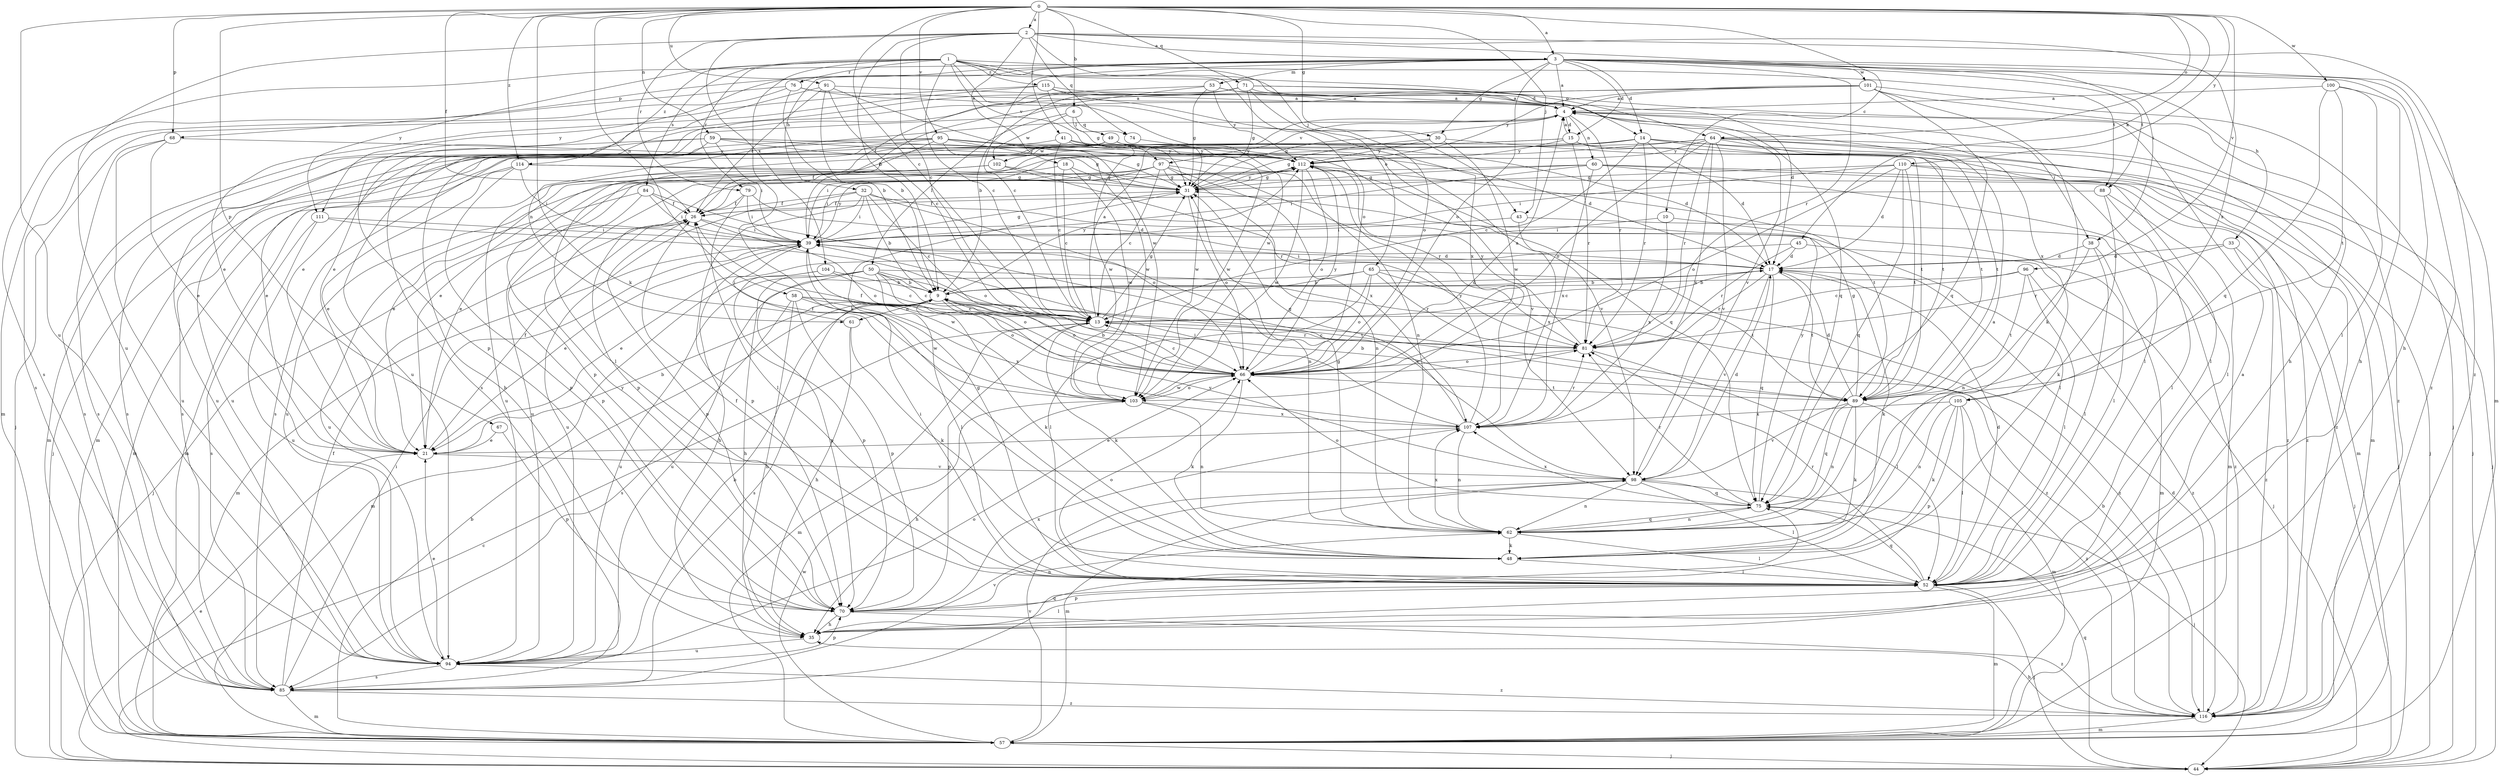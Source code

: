 strict digraph  {
0;
1;
2;
3;
4;
6;
9;
10;
13;
14;
15;
17;
18;
21;
26;
30;
31;
32;
33;
35;
38;
39;
41;
43;
44;
45;
48;
49;
50;
52;
53;
57;
58;
59;
60;
61;
62;
64;
65;
66;
67;
68;
70;
71;
74;
75;
76;
79;
81;
84;
85;
88;
89;
91;
94;
95;
96;
97;
98;
100;
101;
102;
103;
104;
105;
107;
110;
111;
112;
114;
115;
116;
0 -> 2  [label=a];
0 -> 3  [label=a];
0 -> 6  [label=b];
0 -> 10  [label=c];
0 -> 13  [label=c];
0 -> 26  [label=f];
0 -> 30  [label=g];
0 -> 41  [label=j];
0 -> 43  [label=j];
0 -> 45  [label=k];
0 -> 48  [label=k];
0 -> 58  [label=n];
0 -> 59  [label=n];
0 -> 64  [label=o];
0 -> 67  [label=p];
0 -> 68  [label=p];
0 -> 71  [label=q];
0 -> 91  [label=u];
0 -> 94  [label=u];
0 -> 95  [label=v];
0 -> 96  [label=v];
0 -> 100  [label=w];
0 -> 110  [label=y];
0 -> 114  [label=z];
1 -> 13  [label=c];
1 -> 14  [label=d];
1 -> 48  [label=k];
1 -> 64  [label=o];
1 -> 65  [label=o];
1 -> 66  [label=o];
1 -> 76  [label=r];
1 -> 79  [label=r];
1 -> 84  [label=s];
1 -> 88  [label=t];
1 -> 97  [label=v];
1 -> 111  [label=y];
1 -> 114  [label=z];
1 -> 115  [label=z];
2 -> 3  [label=a];
2 -> 9  [label=b];
2 -> 13  [label=c];
2 -> 18  [label=e];
2 -> 38  [label=i];
2 -> 43  [label=j];
2 -> 74  [label=q];
2 -> 79  [label=r];
2 -> 94  [label=u];
2 -> 104  [label=x];
2 -> 105  [label=x];
2 -> 116  [label=z];
3 -> 4  [label=a];
3 -> 13  [label=c];
3 -> 14  [label=d];
3 -> 15  [label=d];
3 -> 30  [label=g];
3 -> 32  [label=h];
3 -> 33  [label=h];
3 -> 35  [label=h];
3 -> 53  [label=m];
3 -> 57  [label=m];
3 -> 66  [label=o];
3 -> 68  [label=p];
3 -> 81  [label=r];
3 -> 85  [label=s];
3 -> 88  [label=t];
3 -> 101  [label=w];
3 -> 111  [label=y];
3 -> 116  [label=z];
4 -> 15  [label=d];
4 -> 31  [label=g];
4 -> 38  [label=i];
4 -> 60  [label=n];
4 -> 61  [label=n];
4 -> 81  [label=r];
4 -> 97  [label=v];
4 -> 105  [label=x];
6 -> 49  [label=l];
6 -> 50  [label=l];
6 -> 74  [label=q];
6 -> 102  [label=w];
9 -> 13  [label=c];
9 -> 17  [label=d];
9 -> 48  [label=k];
9 -> 61  [label=n];
9 -> 66  [label=o];
9 -> 85  [label=s];
9 -> 98  [label=v];
9 -> 112  [label=y];
10 -> 39  [label=i];
10 -> 52  [label=l];
10 -> 107  [label=x];
13 -> 4  [label=a];
13 -> 31  [label=g];
13 -> 48  [label=k];
13 -> 57  [label=m];
13 -> 70  [label=p];
13 -> 81  [label=r];
14 -> 13  [label=c];
14 -> 17  [label=d];
14 -> 39  [label=i];
14 -> 44  [label=j];
14 -> 52  [label=l];
14 -> 70  [label=p];
14 -> 81  [label=r];
14 -> 89  [label=t];
14 -> 102  [label=w];
15 -> 4  [label=a];
15 -> 52  [label=l];
15 -> 81  [label=r];
15 -> 85  [label=s];
15 -> 89  [label=t];
15 -> 94  [label=u];
15 -> 112  [label=y];
17 -> 9  [label=b];
17 -> 13  [label=c];
17 -> 39  [label=i];
17 -> 48  [label=k];
17 -> 75  [label=q];
17 -> 81  [label=r];
17 -> 89  [label=t];
17 -> 98  [label=v];
18 -> 13  [label=c];
18 -> 31  [label=g];
18 -> 94  [label=u];
18 -> 103  [label=w];
21 -> 9  [label=b];
21 -> 26  [label=f];
21 -> 98  [label=v];
26 -> 39  [label=i];
26 -> 44  [label=j];
26 -> 66  [label=o];
26 -> 70  [label=p];
30 -> 31  [label=g];
30 -> 89  [label=t];
30 -> 103  [label=w];
30 -> 112  [label=y];
31 -> 26  [label=f];
31 -> 66  [label=o];
31 -> 112  [label=y];
32 -> 9  [label=b];
32 -> 13  [label=c];
32 -> 26  [label=f];
32 -> 39  [label=i];
32 -> 52  [label=l];
32 -> 66  [label=o];
32 -> 70  [label=p];
32 -> 94  [label=u];
33 -> 17  [label=d];
33 -> 44  [label=j];
33 -> 81  [label=r];
33 -> 116  [label=z];
35 -> 4  [label=a];
35 -> 52  [label=l];
35 -> 94  [label=u];
38 -> 17  [label=d];
38 -> 52  [label=l];
38 -> 57  [label=m];
38 -> 62  [label=n];
39 -> 17  [label=d];
39 -> 21  [label=e];
39 -> 31  [label=g];
39 -> 35  [label=h];
39 -> 57  [label=m];
39 -> 98  [label=v];
39 -> 103  [label=w];
39 -> 112  [label=y];
41 -> 13  [label=c];
41 -> 94  [label=u];
41 -> 98  [label=v];
41 -> 103  [label=w];
41 -> 112  [label=y];
43 -> 39  [label=i];
43 -> 107  [label=x];
43 -> 116  [label=z];
44 -> 13  [label=c];
44 -> 21  [label=e];
44 -> 75  [label=q];
45 -> 17  [label=d];
45 -> 21  [label=e];
45 -> 44  [label=j];
45 -> 81  [label=r];
48 -> 52  [label=l];
49 -> 17  [label=d];
49 -> 44  [label=j];
49 -> 52  [label=l];
49 -> 57  [label=m];
49 -> 98  [label=v];
49 -> 103  [label=w];
49 -> 112  [label=y];
50 -> 9  [label=b];
50 -> 13  [label=c];
50 -> 35  [label=h];
50 -> 52  [label=l];
50 -> 66  [label=o];
50 -> 70  [label=p];
50 -> 89  [label=t];
50 -> 94  [label=u];
50 -> 116  [label=z];
52 -> 17  [label=d];
52 -> 26  [label=f];
52 -> 31  [label=g];
52 -> 39  [label=i];
52 -> 44  [label=j];
52 -> 57  [label=m];
52 -> 66  [label=o];
52 -> 70  [label=p];
52 -> 75  [label=q];
52 -> 81  [label=r];
53 -> 4  [label=a];
53 -> 26  [label=f];
53 -> 31  [label=g];
53 -> 39  [label=i];
53 -> 98  [label=v];
53 -> 112  [label=y];
57 -> 9  [label=b];
57 -> 44  [label=j];
57 -> 98  [label=v];
57 -> 103  [label=w];
58 -> 13  [label=c];
58 -> 35  [label=h];
58 -> 66  [label=o];
58 -> 70  [label=p];
58 -> 85  [label=s];
58 -> 103  [label=w];
58 -> 107  [label=x];
59 -> 31  [label=g];
59 -> 35  [label=h];
59 -> 39  [label=i];
59 -> 75  [label=q];
59 -> 85  [label=s];
59 -> 94  [label=u];
59 -> 112  [label=y];
60 -> 31  [label=g];
60 -> 39  [label=i];
60 -> 44  [label=j];
60 -> 52  [label=l];
60 -> 57  [label=m];
60 -> 70  [label=p];
60 -> 107  [label=x];
61 -> 35  [label=h];
61 -> 39  [label=i];
61 -> 48  [label=k];
62 -> 4  [label=a];
62 -> 31  [label=g];
62 -> 48  [label=k];
62 -> 52  [label=l];
62 -> 75  [label=q];
62 -> 107  [label=x];
64 -> 21  [label=e];
64 -> 44  [label=j];
64 -> 57  [label=m];
64 -> 66  [label=o];
64 -> 81  [label=r];
64 -> 85  [label=s];
64 -> 89  [label=t];
64 -> 98  [label=v];
64 -> 107  [label=x];
64 -> 112  [label=y];
64 -> 116  [label=z];
65 -> 9  [label=b];
65 -> 52  [label=l];
65 -> 66  [label=o];
65 -> 81  [label=r];
65 -> 89  [label=t];
65 -> 94  [label=u];
65 -> 116  [label=z];
66 -> 4  [label=a];
66 -> 9  [label=b];
66 -> 13  [label=c];
66 -> 26  [label=f];
66 -> 48  [label=k];
66 -> 81  [label=r];
66 -> 89  [label=t];
66 -> 103  [label=w];
66 -> 112  [label=y];
67 -> 21  [label=e];
67 -> 70  [label=p];
68 -> 21  [label=e];
68 -> 85  [label=s];
68 -> 94  [label=u];
68 -> 112  [label=y];
70 -> 35  [label=h];
70 -> 62  [label=n];
70 -> 107  [label=x];
70 -> 112  [label=y];
70 -> 116  [label=z];
71 -> 4  [label=a];
71 -> 9  [label=b];
71 -> 17  [label=d];
71 -> 21  [label=e];
71 -> 31  [label=g];
71 -> 35  [label=h];
71 -> 66  [label=o];
71 -> 85  [label=s];
74 -> 103  [label=w];
75 -> 62  [label=n];
75 -> 66  [label=o];
75 -> 81  [label=r];
75 -> 107  [label=x];
75 -> 112  [label=y];
76 -> 4  [label=a];
76 -> 9  [label=b];
76 -> 57  [label=m];
76 -> 85  [label=s];
76 -> 103  [label=w];
79 -> 17  [label=d];
79 -> 26  [label=f];
79 -> 39  [label=i];
79 -> 52  [label=l];
81 -> 13  [label=c];
81 -> 52  [label=l];
81 -> 66  [label=o];
81 -> 112  [label=y];
84 -> 26  [label=f];
84 -> 39  [label=i];
84 -> 62  [label=n];
84 -> 70  [label=p];
84 -> 94  [label=u];
85 -> 26  [label=f];
85 -> 39  [label=i];
85 -> 57  [label=m];
85 -> 75  [label=q];
85 -> 98  [label=v];
85 -> 116  [label=z];
88 -> 26  [label=f];
88 -> 48  [label=k];
88 -> 52  [label=l];
88 -> 57  [label=m];
89 -> 9  [label=b];
89 -> 17  [label=d];
89 -> 31  [label=g];
89 -> 48  [label=k];
89 -> 57  [label=m];
89 -> 62  [label=n];
89 -> 75  [label=q];
89 -> 98  [label=v];
91 -> 4  [label=a];
91 -> 9  [label=b];
91 -> 13  [label=c];
91 -> 26  [label=f];
91 -> 70  [label=p];
91 -> 103  [label=w];
94 -> 9  [label=b];
94 -> 21  [label=e];
94 -> 66  [label=o];
94 -> 70  [label=p];
94 -> 85  [label=s];
94 -> 116  [label=z];
95 -> 17  [label=d];
95 -> 21  [label=e];
95 -> 26  [label=f];
95 -> 31  [label=g];
95 -> 57  [label=m];
95 -> 62  [label=n];
95 -> 85  [label=s];
95 -> 103  [label=w];
95 -> 112  [label=y];
96 -> 9  [label=b];
96 -> 13  [label=c];
96 -> 52  [label=l];
96 -> 89  [label=t];
96 -> 116  [label=z];
97 -> 13  [label=c];
97 -> 21  [label=e];
97 -> 31  [label=g];
97 -> 39  [label=i];
97 -> 62  [label=n];
97 -> 81  [label=r];
97 -> 94  [label=u];
97 -> 107  [label=x];
98 -> 17  [label=d];
98 -> 44  [label=j];
98 -> 52  [label=l];
98 -> 57  [label=m];
98 -> 62  [label=n];
98 -> 75  [label=q];
100 -> 4  [label=a];
100 -> 35  [label=h];
100 -> 52  [label=l];
100 -> 75  [label=q];
100 -> 89  [label=t];
101 -> 4  [label=a];
101 -> 21  [label=e];
101 -> 44  [label=j];
101 -> 48  [label=k];
101 -> 75  [label=q];
101 -> 94  [label=u];
101 -> 112  [label=y];
101 -> 116  [label=z];
102 -> 21  [label=e];
102 -> 31  [label=g];
102 -> 57  [label=m];
102 -> 81  [label=r];
103 -> 26  [label=f];
103 -> 35  [label=h];
103 -> 62  [label=n];
103 -> 66  [label=o];
103 -> 107  [label=x];
104 -> 9  [label=b];
104 -> 13  [label=c];
104 -> 57  [label=m];
104 -> 70  [label=p];
105 -> 48  [label=k];
105 -> 52  [label=l];
105 -> 62  [label=n];
105 -> 70  [label=p];
105 -> 107  [label=x];
105 -> 116  [label=z];
107 -> 21  [label=e];
107 -> 31  [label=g];
107 -> 39  [label=i];
107 -> 62  [label=n];
107 -> 81  [label=r];
107 -> 112  [label=y];
110 -> 17  [label=d];
110 -> 31  [label=g];
110 -> 39  [label=i];
110 -> 44  [label=j];
110 -> 66  [label=o];
110 -> 75  [label=q];
110 -> 89  [label=t];
110 -> 116  [label=z];
111 -> 39  [label=i];
111 -> 66  [label=o];
111 -> 85  [label=s];
111 -> 94  [label=u];
112 -> 31  [label=g];
112 -> 66  [label=o];
112 -> 89  [label=t];
112 -> 103  [label=w];
114 -> 21  [label=e];
114 -> 31  [label=g];
114 -> 39  [label=i];
114 -> 57  [label=m];
114 -> 70  [label=p];
114 -> 116  [label=z];
115 -> 4  [label=a];
115 -> 21  [label=e];
115 -> 31  [label=g];
115 -> 44  [label=j];
115 -> 75  [label=q];
115 -> 107  [label=x];
116 -> 9  [label=b];
116 -> 17  [label=d];
116 -> 35  [label=h];
116 -> 57  [label=m];
}
